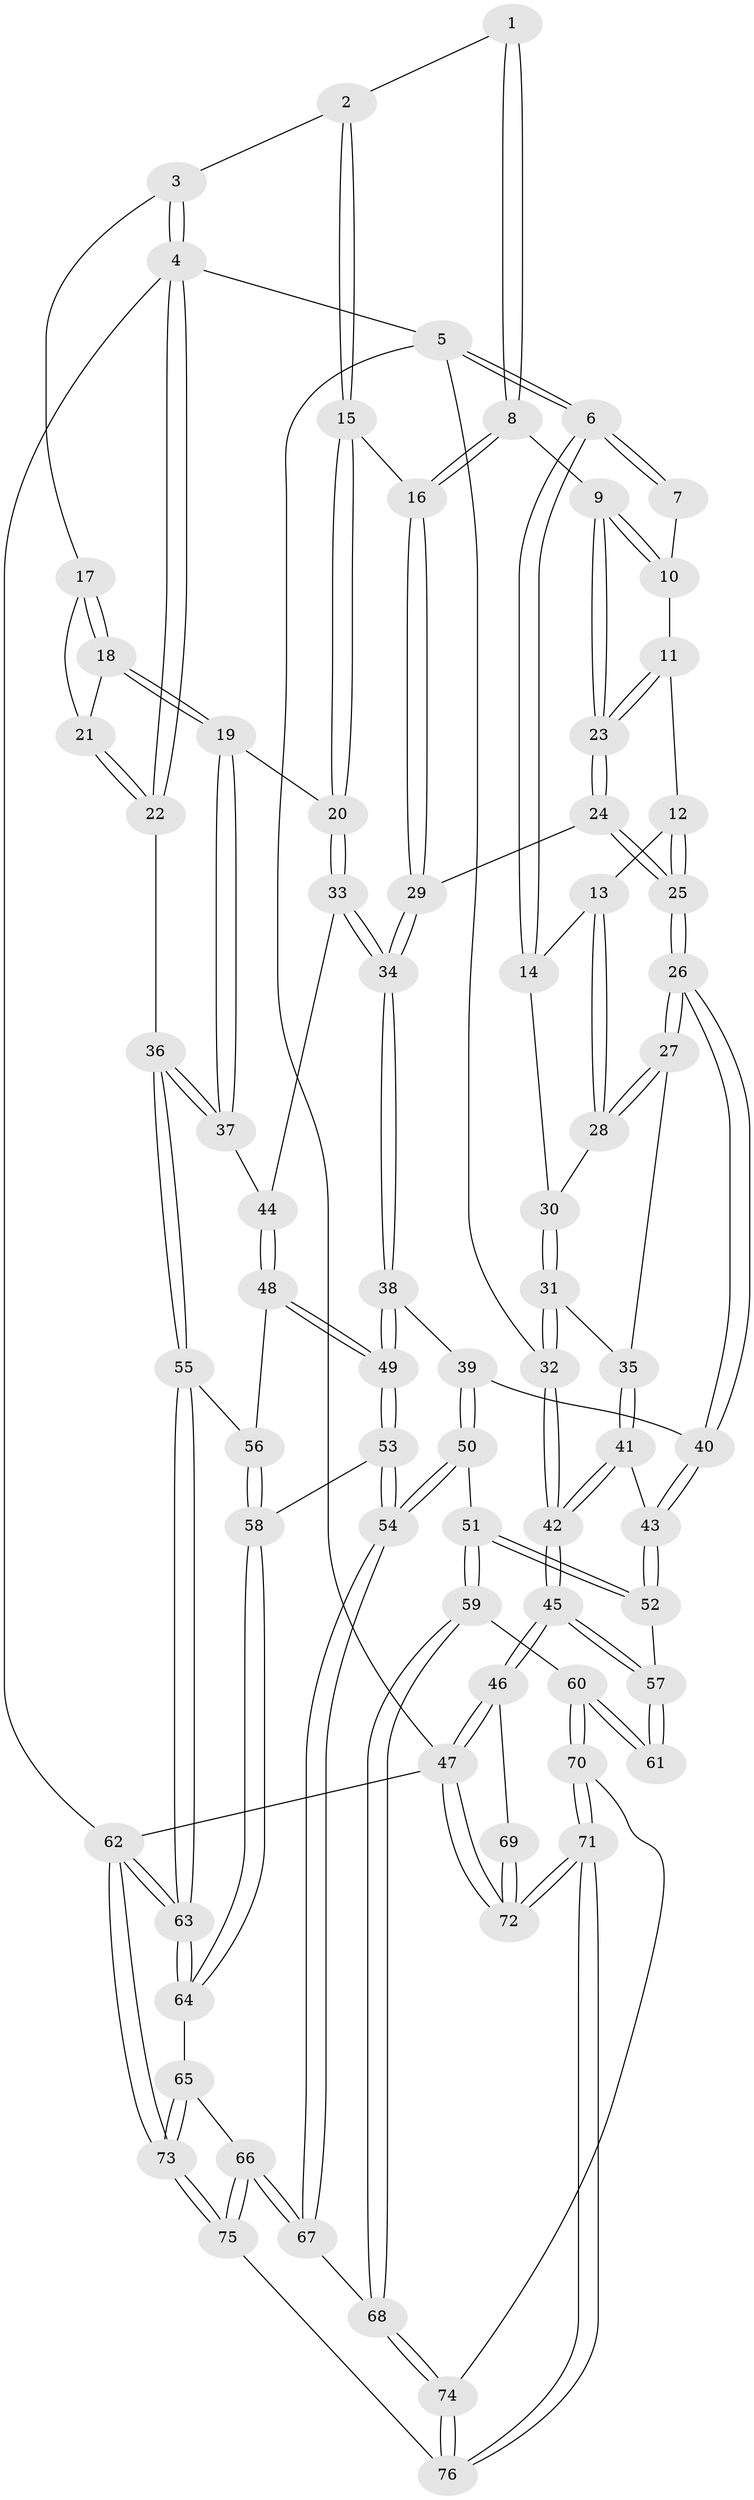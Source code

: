 // Generated by graph-tools (version 1.1) at 2025/11/02/27/25 16:11:52]
// undirected, 76 vertices, 187 edges
graph export_dot {
graph [start="1"]
  node [color=gray90,style=filled];
  1 [pos="+0.45684790433466443+0"];
  2 [pos="+0.6864983046749854+0"];
  3 [pos="+0.7087717834981919+0"];
  4 [pos="+1+0"];
  5 [pos="+0+0"];
  6 [pos="+0+0"];
  7 [pos="+0.29620191105445925+0"];
  8 [pos="+0.437561663265538+0.06695201850564353"];
  9 [pos="+0.4034235709346625+0.09098206281292903"];
  10 [pos="+0.3032701782505096+0"];
  11 [pos="+0.3087549099602731+0.05016255036235834"];
  12 [pos="+0.2952661384392786+0.07332670885789291"];
  13 [pos="+0.2379340577460151+0.09241797224585949"];
  14 [pos="+0.15820822012884697+0.06956476878668068"];
  15 [pos="+0.5779717390509556+0.06882515099682109"];
  16 [pos="+0.5315395248856669+0.1089813659902421"];
  17 [pos="+0.7149667994274047+0"];
  18 [pos="+0.8024983414098299+0.1610303188609289"];
  19 [pos="+0.8016847696564776+0.16639125142572958"];
  20 [pos="+0.7100763325685558+0.24336403439820176"];
  21 [pos="+0.9565649765403622+0.08599873386897151"];
  22 [pos="+1+0.06558802152919402"];
  23 [pos="+0.3985947730624817+0.09602478716247341"];
  24 [pos="+0.38781057185009954+0.20250896671580867"];
  25 [pos="+0.3366097692500862+0.24215459380661958"];
  26 [pos="+0.33642034849423486+0.24241815307140416"];
  27 [pos="+0.29262879348843235+0.23398554646510408"];
  28 [pos="+0.25141311507828584+0.1838095130710537"];
  29 [pos="+0.5043301611381019+0.18821786808129506"];
  30 [pos="+0.1804844166980233+0.14881393200947365"];
  31 [pos="+0.11671560391660817+0.24362253799953024"];
  32 [pos="+0+0"];
  33 [pos="+0.6482615432663643+0.3501529537876701"];
  34 [pos="+0.6456410911215815+0.35174144198590934"];
  35 [pos="+0.14307988812002181+0.27645320161526604"];
  36 [pos="+1+0.38452330428280757"];
  37 [pos="+1+0.37272600032202946"];
  38 [pos="+0.5962203771941609+0.4234544486054084"];
  39 [pos="+0.41191778041560967+0.43554858902146326"];
  40 [pos="+0.38068060839551543+0.4308765448039401"];
  41 [pos="+0.13113879214794857+0.3748087373247795"];
  42 [pos="+0+0.47086081464567187"];
  43 [pos="+0.28000819002766053+0.4975894386014716"];
  44 [pos="+0.7996358070593361+0.3945514122963051"];
  45 [pos="+0+0.6796649635028005"];
  46 [pos="+0+0.6837606814302096"];
  47 [pos="+0+1"];
  48 [pos="+0.8344228581488315+0.5646522771521906"];
  49 [pos="+0.6586709767870783+0.5982272096845721"];
  50 [pos="+0.4853541697141786+0.7225091555936926"];
  51 [pos="+0.3626946692176204+0.7327138535674508"];
  52 [pos="+0.27748363662617703+0.5037187390609698"];
  53 [pos="+0.6522105130431264+0.6320796397521385"];
  54 [pos="+0.6032362295364098+0.7473307100220562"];
  55 [pos="+1+0.4770180784054364"];
  56 [pos="+0.8835492484632974+0.5734425472097229"];
  57 [pos="+0.2225497375339573+0.5426320137978763"];
  58 [pos="+0.8622327685571821+0.7087855340373929"];
  59 [pos="+0.33991819375077603+0.7595956929484665"];
  60 [pos="+0.2336039312040782+0.8289437353456047"];
  61 [pos="+0.17877363282168626+0.8082118454705431"];
  62 [pos="+1+1"];
  63 [pos="+1+0.6780193382763987"];
  64 [pos="+0.8970697765380109+0.7991600778396576"];
  65 [pos="+0.8727067894154575+0.8299192292398222"];
  66 [pos="+0.7402106070512219+0.8909350339045082"];
  67 [pos="+0.6093283727771565+0.7649789745915895"];
  68 [pos="+0.46259529017649503+0.9505233612110093"];
  69 [pos="+0.10810568737677517+0.8023947233743224"];
  70 [pos="+0.2592575034064953+0.9234151972459455"];
  71 [pos="+0.17975596861778384+1"];
  72 [pos="+0.06161742727707372+1"];
  73 [pos="+1+1"];
  74 [pos="+0.4612314346588073+0.9545457780971958"];
  75 [pos="+0.7292113210136195+1"];
  76 [pos="+0.5091795171237992+1"];
  1 -- 2;
  1 -- 8;
  1 -- 8;
  2 -- 3;
  2 -- 15;
  2 -- 15;
  3 -- 4;
  3 -- 4;
  3 -- 17;
  4 -- 5;
  4 -- 22;
  4 -- 22;
  4 -- 62;
  5 -- 6;
  5 -- 6;
  5 -- 32;
  5 -- 47;
  6 -- 7;
  6 -- 7;
  6 -- 14;
  6 -- 14;
  7 -- 10;
  8 -- 9;
  8 -- 16;
  8 -- 16;
  9 -- 10;
  9 -- 10;
  9 -- 23;
  9 -- 23;
  10 -- 11;
  11 -- 12;
  11 -- 23;
  11 -- 23;
  12 -- 13;
  12 -- 25;
  12 -- 25;
  13 -- 14;
  13 -- 28;
  13 -- 28;
  14 -- 30;
  15 -- 16;
  15 -- 20;
  15 -- 20;
  16 -- 29;
  16 -- 29;
  17 -- 18;
  17 -- 18;
  17 -- 21;
  18 -- 19;
  18 -- 19;
  18 -- 21;
  19 -- 20;
  19 -- 37;
  19 -- 37;
  20 -- 33;
  20 -- 33;
  21 -- 22;
  21 -- 22;
  22 -- 36;
  23 -- 24;
  23 -- 24;
  24 -- 25;
  24 -- 25;
  24 -- 29;
  25 -- 26;
  25 -- 26;
  26 -- 27;
  26 -- 27;
  26 -- 40;
  26 -- 40;
  27 -- 28;
  27 -- 28;
  27 -- 35;
  28 -- 30;
  29 -- 34;
  29 -- 34;
  30 -- 31;
  30 -- 31;
  31 -- 32;
  31 -- 32;
  31 -- 35;
  32 -- 42;
  32 -- 42;
  33 -- 34;
  33 -- 34;
  33 -- 44;
  34 -- 38;
  34 -- 38;
  35 -- 41;
  35 -- 41;
  36 -- 37;
  36 -- 37;
  36 -- 55;
  36 -- 55;
  37 -- 44;
  38 -- 39;
  38 -- 49;
  38 -- 49;
  39 -- 40;
  39 -- 50;
  39 -- 50;
  40 -- 43;
  40 -- 43;
  41 -- 42;
  41 -- 42;
  41 -- 43;
  42 -- 45;
  42 -- 45;
  43 -- 52;
  43 -- 52;
  44 -- 48;
  44 -- 48;
  45 -- 46;
  45 -- 46;
  45 -- 57;
  45 -- 57;
  46 -- 47;
  46 -- 47;
  46 -- 69;
  47 -- 72;
  47 -- 72;
  47 -- 62;
  48 -- 49;
  48 -- 49;
  48 -- 56;
  49 -- 53;
  49 -- 53;
  50 -- 51;
  50 -- 54;
  50 -- 54;
  51 -- 52;
  51 -- 52;
  51 -- 59;
  51 -- 59;
  52 -- 57;
  53 -- 54;
  53 -- 54;
  53 -- 58;
  54 -- 67;
  54 -- 67;
  55 -- 56;
  55 -- 63;
  55 -- 63;
  56 -- 58;
  56 -- 58;
  57 -- 61;
  57 -- 61;
  58 -- 64;
  58 -- 64;
  59 -- 60;
  59 -- 68;
  59 -- 68;
  60 -- 61;
  60 -- 61;
  60 -- 70;
  60 -- 70;
  62 -- 63;
  62 -- 63;
  62 -- 73;
  62 -- 73;
  63 -- 64;
  63 -- 64;
  64 -- 65;
  65 -- 66;
  65 -- 73;
  65 -- 73;
  66 -- 67;
  66 -- 67;
  66 -- 75;
  66 -- 75;
  67 -- 68;
  68 -- 74;
  68 -- 74;
  69 -- 72;
  69 -- 72;
  70 -- 71;
  70 -- 71;
  70 -- 74;
  71 -- 72;
  71 -- 72;
  71 -- 76;
  71 -- 76;
  73 -- 75;
  73 -- 75;
  74 -- 76;
  74 -- 76;
  75 -- 76;
}
